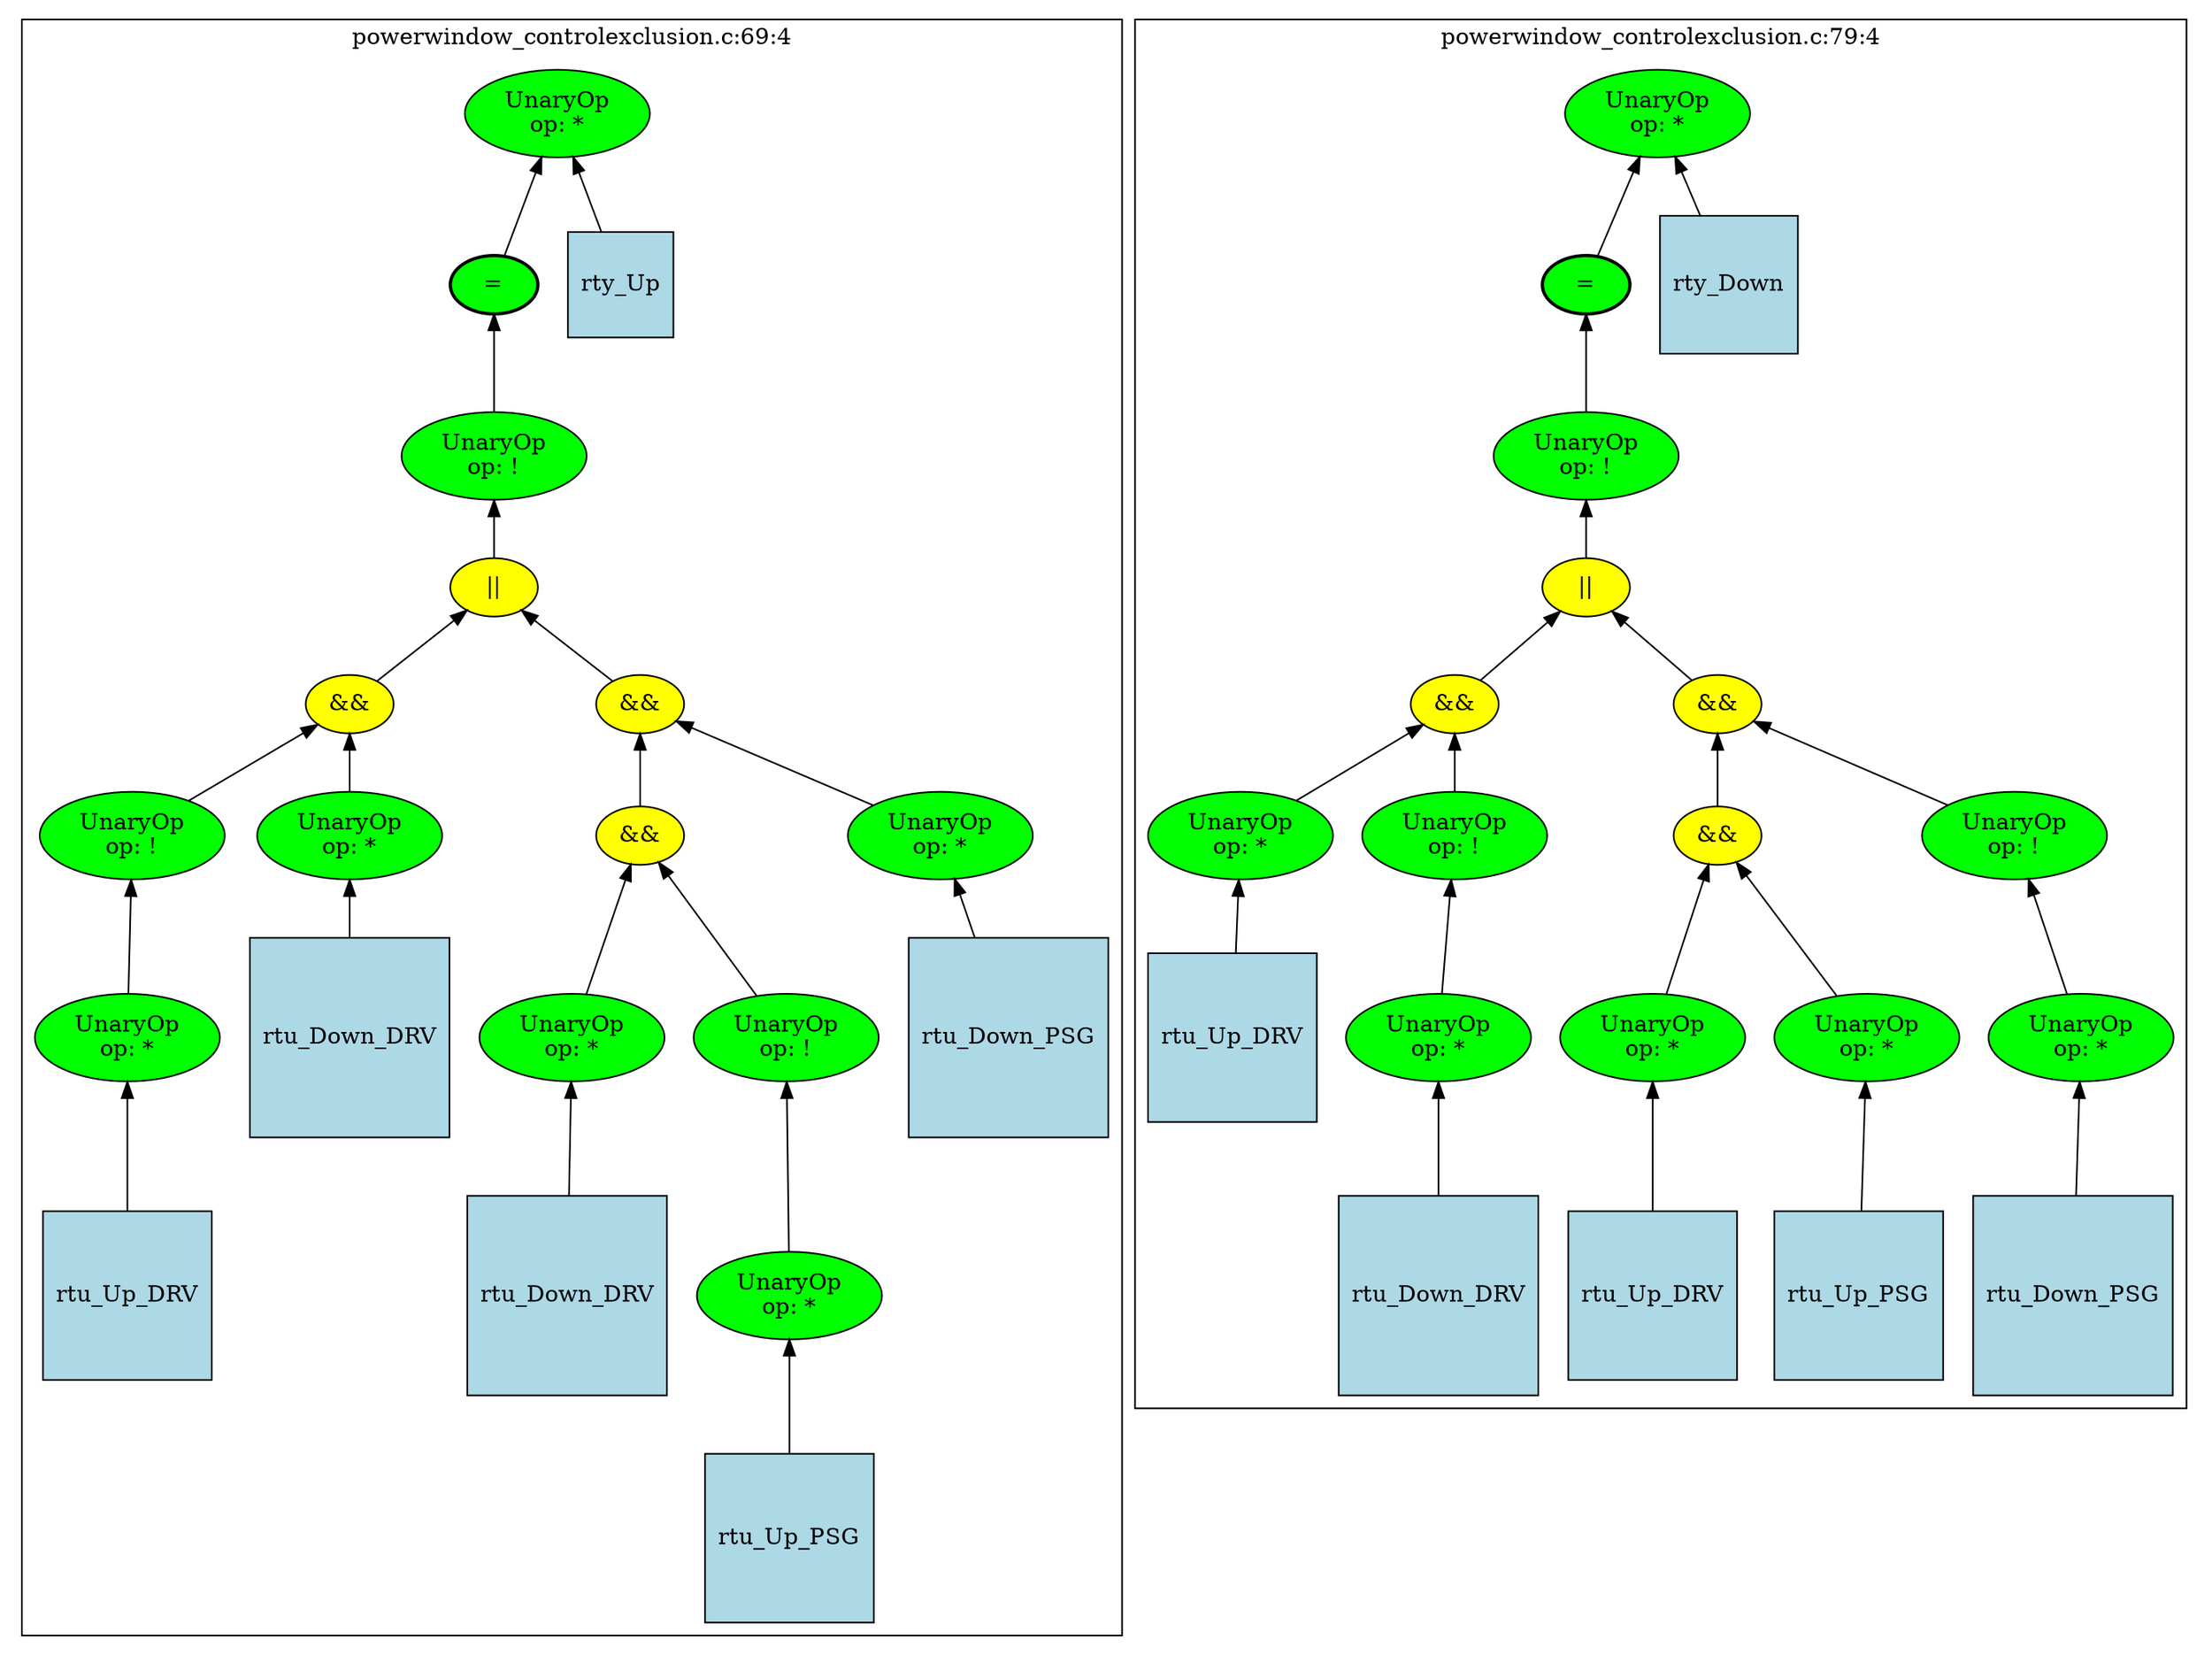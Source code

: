 strict graph "" {
	graph [bb="0,0,1168.2,947.22",
		newrank=true
	];
	node [label="\N"];
	{
		graph [rank=same,
			rankdir=LR
		];
		rank2	[height=0.5,
			label="",
			pos="0.5,782.98",
			style=invis,
			width=0.013889];
		540	[fillcolor=green,
			height=0.5,
			label="=",
			pos="259.5,782.98",
			style="filled,bold",
			width=0.75];
		rank2 -- 540	[pos="1.0059,782.98 78.167,782.98 155.33,782.98 232.49,782.98",
			style=invis];
		560	[fillcolor=green,
			height=0.5,
			label="=",
			pos="838.5,782.98",
			style="filled,bold",
			width=0.75];
		540 -- 560	[pos="268.68,799.99 276.57,812.67 289.25,829.02 305.5,836.48 362.45,862.62 525.18,843.05 587.5,836.48 671.47,827.63 768.66,802.57 813.49,\
790.14",
			style=invis];
		end	[height=0.5,
			label="",
			pos="1166.5,782.98",
			style=invis,
			width=0.013889];
		560 -- end	[pos="847.68,799.99 855.57,812.67 868.25,829.02 884.5,836.48 911.56,848.9 1127.2,852.14 1152.5,836.48 1169.5,825.98 1168.1,797.22 1167,\
786.81",
			style=invis];
	}
	subgraph cluster560 {
		graph [bb="600.5,130,1157.5,939.22",
			label="powerwindow_controlexclusion.c:79:4",
			lheight=0.21,
			lp="879,927.72",
			lwidth=2.94
		];
		560;
		563	[fillcolor=green,
			height=0.74639,
			label="UnaryOp
op: !",
			pos="838.5,684.61",
			style=filled,
			width=1.316];
		560 -- 563	[dir=back,
			pos="s,838.5,764.75 838.5,754.65 838.5,741.19 838.5,725.06 838.5,711.77"];
		564	[fillcolor=yellow,
			height=0.5,
			label="||",
			pos="838.5,603.74",
			style=filled,
			width=0.75];
		563 -- 564	[dir=back,
			pos="s,838.5,657.35 838.5,647.21 838.5,638.41 838.5,629.4 838.5,621.96"];
		565	[fillcolor=yellow,
			height=0.5,
			label="&&",
			pos="768.5,531.74",
			style=filled,
			width=0.75];
		564 -- 565	[dir=back,
			pos="s,824,588.24 816.78,581.02 805.79,570.03 792.74,556.98 782.99,547.23"];
		571	[fillcolor=yellow,
			height=0.5,
			label="&&",
			pos="909.5,531.74",
			style=filled,
			width=0.75];
		564 -- 571	[dir=back,
			pos="s,853.21,588.24 860.53,581.02 871.68,570.03 884.91,556.98 894.81,547.23"];
		561	[fillcolor=green,
			height=0.74639,
			label="UnaryOp
op: *",
			pos="878.5,881.35",
			style=filled,
			width=1.316];
		561 -- 560	[dir=back,
			pos="s,867.99,855.03 864.15,845.79 857.78,830.43 850.57,813.06 845.42,800.65"];
		562	[fillcolor=lightblue,
			height=0.98611,
			label=rty_Down,
			pos="919.5,782.98",
			shape=square,
			style=filled,
			width=0.98611];
		561 -- 562	[dir=back,
			pos="s,889.27,855.03 893.22,845.75 896.98,836.91 901.03,827.4 904.79,818.55"];
		566	[fillcolor=green,
			height=0.74639,
			label="UnaryOp
op: *",
			pos="655.5,450.87",
			style=filled,
			width=1.316];
		565 -- 566	[dir=back,
			pos="s,750.59,518.24 742.14,512.34 724.95,500.34 702.5,484.68 684.76,472.29"];
		568	[fillcolor=green,
			height=0.74639,
			label="UnaryOp
op: !",
			pos="768.5,450.87",
			style=filled,
			width=1.316];
		565 -- 568	[dir=back,
			pos="s,768.5,513.63 768.5,503.38 768.5,495.13 768.5,486.11 768.5,477.95"];
		572	[fillcolor=yellow,
			height=0.5,
			label="&&",
			pos="909.5,450.87",
			style=filled,
			width=0.75];
		571 -- 572	[dir=back,
			pos="s,909.5,513.63 909.5,503.28 909.5,491.86 909.5,478.97 909.5,468.95"];
		577	[fillcolor=green,
			height=0.74639,
			label="UnaryOp
op: !",
			pos="1068.5,450.87",
			style=filled,
			width=1.316];
		571 -- 577	[dir=back,
			pos="s,930.61,520.27 939.87,515.67 966.62,502.41 1005.6,483.09 1033.6,469.19"];
		567	[fillcolor=lightblue,
			height=1.25,
			label=rtu_Up_DRV,
			pos="653.5,334.5",
			shape=square,
			style=filled,
			width=1.25];
		566 -- 567	[dir=back,
			pos="s,655.05,423.92 654.87,413.61 654.68,402.86 654.47,390.95 654.27,379.75"];
		569	[fillcolor=green,
			height=0.74639,
			label="UnaryOp
op: *",
			pos="763.5,334.5",
			style=filled,
			width=1.316];
		568 -- 569	[dir=back,
			pos="s,767.37,423.92 766.92,413.84 766.19,396.95 765.32,377.19 764.65,361.75"];
		573	[fillcolor=green,
			height=0.74639,
			label="UnaryOp
op: *",
			pos="876.5,334.5",
			style=filled,
			width=1.316];
		572 -- 573	[dir=back,
			pos="s,904.63,432.99 901.85,423.34 896.46,404.69 889.3,379.85 883.96,361.35"];
		575	[fillcolor=green,
			height=0.74639,
			label="UnaryOp
op: *",
			pos="989.5,334.5",
			style=filled,
			width=1.316];
		572 -- 575	[dir=back,
			pos="s,920.62,433.97 926.45,425.63 940.05,406.2 959.04,379.05 972.61,359.64"];
		578	[fillcolor=green,
			height=0.74639,
			label="UnaryOp
op: *",
			pos="1102.5,334.5",
			style=filled,
			width=1.316];
		577 -- 578	[dir=back,
			pos="s,1076.1,424.2 1079,414.46 1084.2,397.19 1090.2,376.81 1094.9,361.08"];
		570	[fillcolor=lightblue,
			height=1.4861,
			label=rtu_Down_DRV,
			pos="760.5,191.5",
			shape=square,
			style=filled,
			width=1.4861];
		569 -- 570	[dir=back,
			pos="s,762.94,307.31 762.72,296.91 762.39,281.13 761.99,262.36 761.62,245.13"];
		574	[fillcolor=lightblue,
			height=1.25,
			label=rtu_Up_DRV,
			pos="877.5,191.5",
			shape=square,
			style=filled,
			width=1.25];
		573 -- 574	[dir=back,
			pos="s,876.69,307.31 876.76,297.23 876.89,278.72 877.05,256.06 877.19,236.56"];
		576	[fillcolor=lightblue,
			height=1.1944,
			label=rtu_Up_PSG,
			pos="984.5,191.5",
			shape=square,
			style=filled,
			width=1.1944];
		575 -- 576	[dir=back,
			pos="s,988.57,307.31 988.21,297.19 987.53,278.08 986.7,254.53 985.99,234.61"];
		579	[fillcolor=lightblue,
			height=1.4306,
			label=rtu_Down_PSG,
			pos="1097.5,191.5",
			shape=square,
			style=filled,
			width=1.4306];
		578 -- 579	[dir=back,
			pos="s,1101.6,307.31 1101.2,297.03 1100.6,280.6 1099.9,260.93 1099.3,243.1"];
	}
	subgraph cluster540 {
		graph [bb="9.5,8,592.5,939.22",
			label="powerwindow_controlexclusion.c:69:4",
			lheight=0.21,
			lp="301,927.72",
			lwidth=2.94
		];
		540;
		543	[fillcolor=green,
			height=0.74639,
			label="UnaryOp
op: !",
			pos="259.5,684.61",
			style=filled,
			width=1.316];
		540 -- 543	[dir=back,
			pos="s,259.5,764.75 259.5,754.65 259.5,741.19 259.5,725.06 259.5,711.77"];
		544	[fillcolor=yellow,
			height=0.5,
			label="||",
			pos="259.5,603.74",
			style=filled,
			width=0.75];
		543 -- 544	[dir=back,
			pos="s,259.5,657.35 259.5,647.21 259.5,638.41 259.5,629.4 259.5,621.96"];
		545	[fillcolor=yellow,
			height=0.5,
			label="&&",
			pos="183.5,531.74",
			style=filled,
			width=0.75];
		544 -- 545	[dir=back,
			pos="s,244.12,588.57 236.53,581.58 224.33,570.34 209.67,556.84 198.86,546.88"];
		551	[fillcolor=yellow,
			height=0.5,
			label="&&",
			pos="336.5,531.74",
			style=filled,
			width=0.75];
		544 -- 551	[dir=back,
			pos="s,275.08,588.57 282.83,581.53 295.28,570.22 310.24,556.61 321.2,546.65"];
		541	[fillcolor=green,
			height=0.74639,
			label="UnaryOp
op: *",
			pos="295.5,881.35",
			style=filled,
			width=1.316];
		541 -- 540	[dir=back,
			pos="s,285.95,854.78 282.34,845.11 276.65,829.88 270.26,812.79 265.69,800.56"];
		542	[fillcolor=lightblue,
			height=0.76389,
			label=rty_Up,
			pos="332.5,782.98",
			shape=square,
			style=filled,
			width=0.76389];
		541 -- 542	[dir=back,
			pos="s,305.22,855.03 308.93,845.36 313.31,833.97 318.09,821.52 322.2,810.82"];
		546	[fillcolor=green,
			height=0.74639,
			label="UnaryOp
op: !",
			pos="67.5,450.87",
			style=filled,
			width=1.316];
		545 -- 546	[dir=back,
			pos="s,165.12,518.24 156.37,512.3 138.59,500.21 115.35,484.4 97.089,471.99"];
		549	[fillcolor=green,
			height=0.74639,
			label="UnaryOp
op: *",
			pos="183.5,450.87",
			style=filled,
			width=1.316];
		545 -- 549	[dir=back,
			pos="s,183.5,513.63 183.5,503.38 183.5,495.13 183.5,486.11 183.5,477.95"];
		552	[fillcolor=yellow,
			height=0.5,
			label="&&",
			pos="336.5,450.87",
			style=filled,
			width=0.75];
		551 -- 552	[dir=back,
			pos="s,336.5,513.63 336.5,503.28 336.5,491.86 336.5,478.97 336.5,468.95"];
		558	[fillcolor=green,
			height=0.74639,
			label="UnaryOp
op: *",
			pos="497.5,450.87",
			style=filled,
			width=1.316];
		551 -- 558	[dir=back,
			pos="s,357.55,520.43 366.58,516.01 393.72,502.71 433.67,483.14 462.29,469.12"];
		547	[fillcolor=green,
			height=0.74639,
			label="UnaryOp
op: *",
			pos="64.5,334.5",
			style=filled,
			width=1.316];
		546 -- 547	[dir=back,
			pos="s,66.819,423.92 66.555,413.84 66.112,396.95 65.594,377.19 65.188,361.75"];
		550	[fillcolor=lightblue,
			height=1.4861,
			label=rtu_Down_DRV,
			pos="183.5,334.5",
			shape=square,
			style=filled,
			width=1.4861];
		549 -- 550	[dir=back,
			pos="s,183.5,423.92 183.5,413.77 183.5,405.73 183.5,397.03 183.5,388.46"];
		553	[fillcolor=green,
			height=0.74639,
			label="UnaryOp
op: *",
			pos="302.5,334.5",
			style=filled,
			width=1.316];
		552 -- 553	[dir=back,
			pos="s,331.48,432.99 328.61,423.34 323.07,404.69 315.68,379.85 310.18,361.35"];
		555	[fillcolor=green,
			height=0.74639,
			label="UnaryOp
op: !",
			pos="415.5,334.5",
			style=filled,
			width=1.316];
		552 -- 555	[dir=back,
			pos="s,347.48,433.97 353.2,425.69 366.53,406.39 385.13,379.47 398.53,360.07"];
		559	[fillcolor=lightblue,
			height=1.4306,
			label=rtu_Down_PSG,
			pos="532.5,334.5",
			shape=square,
			style=filled,
			width=1.4306];
		558 -- 559	[dir=back,
			pos="s,505.35,424.2 508.31,414.55 511.04,405.64 514.02,395.89 516.93,386.37"];
		548	[fillcolor=lightblue,
			height=1.25,
			label=rtu_Up_DRV,
			pos="64.5,191.5",
			shape=square,
			style=filled,
			width=1.25];
		547 -- 548	[dir=back,
			pos="s,64.5,307.31 64.5,297.23 64.5,278.72 64.5,256.06 64.5,236.56"];
		554	[fillcolor=lightblue,
			height=1.4861,
			label=rtu_Down_DRV,
			pos="299.5,191.5",
			shape=square,
			style=filled,
			width=1.4861];
		553 -- 554	[dir=back,
			pos="s,301.94,307.31 301.72,296.91 301.39,281.13 300.99,262.36 300.62,245.13"];
		556	[fillcolor=green,
			height=0.74639,
			label="UnaryOp
op: *",
			pos="418.5,191.5",
			style=filled,
			width=1.316];
		555 -- 556	[dir=back,
			pos="s,416.06,307.31 416.27,297.26 416.79,272.65 417.48,240.67 417.95,218.55"];
		557	[fillcolor=lightblue,
			height=1.1944,
			label=rtu_Up_PSG,
			pos="418.5,59",
			shape=square,
			style=filled,
			width=1.1944];
		556 -- 557	[dir=back,
			pos="s,418.5,164.41 418.5,154.28 418.5,138.14 418.5,119.02 418.5,102.23"];
	}
	rank1	[height=0.5,
		label="",
		pos="0.5,881.35",
		style=invis,
		width=0.013889];
	rank1 -- rank2	[pos="0.5,863.12 0.5,845.58 0.5,818.55 0.5,801.06",
		style=invis];
}
